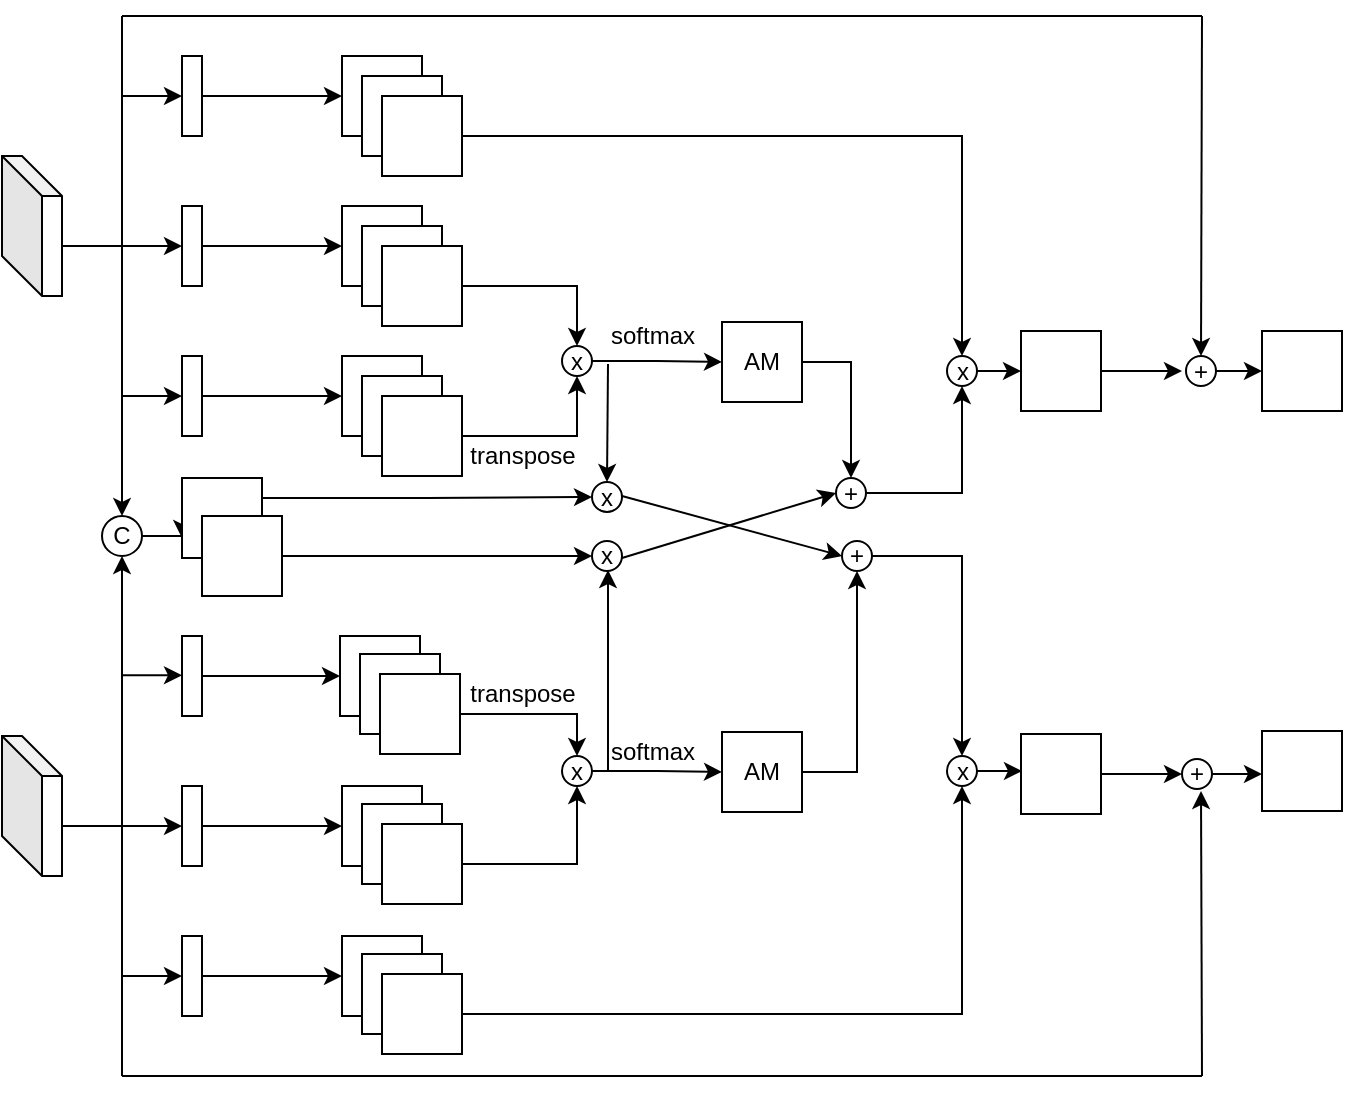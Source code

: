 <mxfile version="14.9.1" type="github">
  <diagram id="Hg29x2jKguc3GUBoEkOg" name="Page-1">
    <mxGraphModel dx="902" dy="600" grid="1" gridSize="10" guides="1" tooltips="1" connect="1" arrows="1" fold="1" page="1" pageScale="1" pageWidth="827" pageHeight="1169" math="0" shadow="0">
      <root>
        <mxCell id="0" />
        <mxCell id="1" parent="0" />
        <mxCell id="86h3Sp3e8O8lxsLSVH4I-10" style="edgeStyle=orthogonalEdgeStyle;rounded=0;orthogonalLoop=1;jettySize=auto;html=1;exitX=0;exitY=0;exitDx=30;exitDy=45;exitPerimeter=0;" edge="1" parent="1" source="86h3Sp3e8O8lxsLSVH4I-1">
          <mxGeometry relative="1" as="geometry">
            <mxPoint x="170" y="135" as="targetPoint" />
          </mxGeometry>
        </mxCell>
        <mxCell id="86h3Sp3e8O8lxsLSVH4I-1" value="" style="shape=cube;whiteSpace=wrap;html=1;boundedLbl=1;backgroundOutline=1;darkOpacity=0.05;darkOpacity2=0.1;" vertex="1" parent="1">
          <mxGeometry x="80" y="90" width="30" height="70" as="geometry" />
        </mxCell>
        <mxCell id="86h3Sp3e8O8lxsLSVH4I-9" style="edgeStyle=orthogonalEdgeStyle;rounded=0;orthogonalLoop=1;jettySize=auto;html=1;exitX=0;exitY=0;exitDx=30;exitDy=45;exitPerimeter=0;entryX=0;entryY=0.5;entryDx=0;entryDy=0;" edge="1" parent="1" source="86h3Sp3e8O8lxsLSVH4I-2">
          <mxGeometry relative="1" as="geometry">
            <mxPoint x="170" y="425.0" as="targetPoint" />
          </mxGeometry>
        </mxCell>
        <mxCell id="86h3Sp3e8O8lxsLSVH4I-2" value="" style="shape=cube;whiteSpace=wrap;html=1;boundedLbl=1;backgroundOutline=1;darkOpacity=0.05;darkOpacity2=0.1;" vertex="1" parent="1">
          <mxGeometry x="80" y="380" width="30" height="70" as="geometry" />
        </mxCell>
        <mxCell id="86h3Sp3e8O8lxsLSVH4I-12" value="" style="endArrow=classic;html=1;" edge="1" parent="1" target="86h3Sp3e8O8lxsLSVH4I-20">
          <mxGeometry width="50" height="50" relative="1" as="geometry">
            <mxPoint x="140" y="60" as="sourcePoint" />
            <mxPoint x="170" y="60" as="targetPoint" />
          </mxGeometry>
        </mxCell>
        <mxCell id="86h3Sp3e8O8lxsLSVH4I-13" value="" style="endArrow=classic;html=1;entryX=0;entryY=0.5;entryDx=0;entryDy=0;" edge="1" parent="1">
          <mxGeometry width="50" height="50" relative="1" as="geometry">
            <mxPoint x="140" y="500" as="sourcePoint" />
            <mxPoint x="170" y="500.0" as="targetPoint" />
          </mxGeometry>
        </mxCell>
        <mxCell id="86h3Sp3e8O8lxsLSVH4I-14" value="" style="endArrow=classic;html=1;entryX=0;entryY=0.5;entryDx=0;entryDy=0;" edge="1" parent="1">
          <mxGeometry width="50" height="50" relative="1" as="geometry">
            <mxPoint x="140" y="210" as="sourcePoint" />
            <mxPoint x="170" y="210.0" as="targetPoint" />
          </mxGeometry>
        </mxCell>
        <mxCell id="86h3Sp3e8O8lxsLSVH4I-15" value="" style="endArrow=classic;html=1;entryX=0;entryY=0.5;entryDx=0;entryDy=0;" edge="1" parent="1">
          <mxGeometry width="50" height="50" relative="1" as="geometry">
            <mxPoint x="140" y="349.66" as="sourcePoint" />
            <mxPoint x="170" y="349.66" as="targetPoint" />
          </mxGeometry>
        </mxCell>
        <mxCell id="86h3Sp3e8O8lxsLSVH4I-16" value="" style="endArrow=classic;html=1;" edge="1" parent="1">
          <mxGeometry width="50" height="50" relative="1" as="geometry">
            <mxPoint x="140" y="20" as="sourcePoint" />
            <mxPoint x="140" y="270" as="targetPoint" />
          </mxGeometry>
        </mxCell>
        <mxCell id="86h3Sp3e8O8lxsLSVH4I-17" value="" style="endArrow=classic;html=1;" edge="1" parent="1">
          <mxGeometry width="50" height="50" relative="1" as="geometry">
            <mxPoint x="140" y="550" as="sourcePoint" />
            <mxPoint x="140" y="290" as="targetPoint" />
          </mxGeometry>
        </mxCell>
        <mxCell id="86h3Sp3e8O8lxsLSVH4I-87" style="edgeStyle=orthogonalEdgeStyle;rounded=0;orthogonalLoop=1;jettySize=auto;html=1;exitX=1;exitY=0.5;exitDx=0;exitDy=0;entryX=0;entryY=0.75;entryDx=0;entryDy=0;" edge="1" parent="1" source="86h3Sp3e8O8lxsLSVH4I-18" target="86h3Sp3e8O8lxsLSVH4I-69">
          <mxGeometry relative="1" as="geometry" />
        </mxCell>
        <mxCell id="86h3Sp3e8O8lxsLSVH4I-18" value="C" style="ellipse;whiteSpace=wrap;html=1;aspect=fixed;" vertex="1" parent="1">
          <mxGeometry x="130" y="270" width="20" height="20" as="geometry" />
        </mxCell>
        <mxCell id="86h3Sp3e8O8lxsLSVH4I-67" style="edgeStyle=orthogonalEdgeStyle;rounded=0;orthogonalLoop=1;jettySize=auto;html=1;exitX=1;exitY=0.5;exitDx=0;exitDy=0;entryX=0;entryY=0.5;entryDx=0;entryDy=0;" edge="1" parent="1" source="86h3Sp3e8O8lxsLSVH4I-19" target="86h3Sp3e8O8lxsLSVH4I-63">
          <mxGeometry relative="1" as="geometry" />
        </mxCell>
        <mxCell id="86h3Sp3e8O8lxsLSVH4I-19" value="x" style="ellipse;whiteSpace=wrap;html=1;aspect=fixed;" vertex="1" parent="1">
          <mxGeometry x="360" y="185" width="15" height="15" as="geometry" />
        </mxCell>
        <mxCell id="86h3Sp3e8O8lxsLSVH4I-31" style="edgeStyle=orthogonalEdgeStyle;rounded=0;orthogonalLoop=1;jettySize=auto;html=1;exitX=1;exitY=0.5;exitDx=0;exitDy=0;entryX=0;entryY=0.5;entryDx=0;entryDy=0;" edge="1" parent="1" source="86h3Sp3e8O8lxsLSVH4I-20" target="86h3Sp3e8O8lxsLSVH4I-27">
          <mxGeometry relative="1" as="geometry" />
        </mxCell>
        <mxCell id="86h3Sp3e8O8lxsLSVH4I-20" value="" style="rounded=0;whiteSpace=wrap;html=1;" vertex="1" parent="1">
          <mxGeometry x="170" y="40" width="10" height="40" as="geometry" />
        </mxCell>
        <mxCell id="86h3Sp3e8O8lxsLSVH4I-39" style="edgeStyle=orthogonalEdgeStyle;rounded=0;orthogonalLoop=1;jettySize=auto;html=1;exitX=1;exitY=0.5;exitDx=0;exitDy=0;entryX=0;entryY=0.5;entryDx=0;entryDy=0;" edge="1" parent="1" source="86h3Sp3e8O8lxsLSVH4I-22" target="86h3Sp3e8O8lxsLSVH4I-32">
          <mxGeometry relative="1" as="geometry" />
        </mxCell>
        <mxCell id="86h3Sp3e8O8lxsLSVH4I-22" value="" style="rounded=0;whiteSpace=wrap;html=1;" vertex="1" parent="1">
          <mxGeometry x="170" y="115" width="10" height="40" as="geometry" />
        </mxCell>
        <mxCell id="86h3Sp3e8O8lxsLSVH4I-38" style="edgeStyle=orthogonalEdgeStyle;rounded=0;orthogonalLoop=1;jettySize=auto;html=1;exitX=1;exitY=0.5;exitDx=0;exitDy=0;entryX=0;entryY=0.5;entryDx=0;entryDy=0;" edge="1" parent="1" source="86h3Sp3e8O8lxsLSVH4I-23" target="86h3Sp3e8O8lxsLSVH4I-35">
          <mxGeometry relative="1" as="geometry" />
        </mxCell>
        <mxCell id="86h3Sp3e8O8lxsLSVH4I-23" value="" style="rounded=0;whiteSpace=wrap;html=1;" vertex="1" parent="1">
          <mxGeometry x="170" y="190" width="10" height="40" as="geometry" />
        </mxCell>
        <mxCell id="86h3Sp3e8O8lxsLSVH4I-53" style="edgeStyle=orthogonalEdgeStyle;rounded=0;orthogonalLoop=1;jettySize=auto;html=1;exitX=1;exitY=0.5;exitDx=0;exitDy=0;entryX=0;entryY=0.5;entryDx=0;entryDy=0;" edge="1" parent="1" source="86h3Sp3e8O8lxsLSVH4I-24" target="86h3Sp3e8O8lxsLSVH4I-43">
          <mxGeometry relative="1" as="geometry" />
        </mxCell>
        <mxCell id="86h3Sp3e8O8lxsLSVH4I-24" value="" style="rounded=0;whiteSpace=wrap;html=1;" vertex="1" parent="1">
          <mxGeometry x="170" y="330" width="10" height="40" as="geometry" />
        </mxCell>
        <mxCell id="86h3Sp3e8O8lxsLSVH4I-54" style="edgeStyle=orthogonalEdgeStyle;rounded=0;orthogonalLoop=1;jettySize=auto;html=1;exitX=1;exitY=0.5;exitDx=0;exitDy=0;entryX=0;entryY=0.5;entryDx=0;entryDy=0;" edge="1" parent="1" source="86h3Sp3e8O8lxsLSVH4I-25" target="86h3Sp3e8O8lxsLSVH4I-46">
          <mxGeometry relative="1" as="geometry" />
        </mxCell>
        <mxCell id="86h3Sp3e8O8lxsLSVH4I-25" value="" style="rounded=0;whiteSpace=wrap;html=1;" vertex="1" parent="1">
          <mxGeometry x="170" y="405" width="10" height="40" as="geometry" />
        </mxCell>
        <mxCell id="86h3Sp3e8O8lxsLSVH4I-55" style="edgeStyle=orthogonalEdgeStyle;rounded=0;orthogonalLoop=1;jettySize=auto;html=1;exitX=1;exitY=0.5;exitDx=0;exitDy=0;entryX=0;entryY=0.5;entryDx=0;entryDy=0;" edge="1" parent="1" source="86h3Sp3e8O8lxsLSVH4I-26" target="86h3Sp3e8O8lxsLSVH4I-49">
          <mxGeometry relative="1" as="geometry" />
        </mxCell>
        <mxCell id="86h3Sp3e8O8lxsLSVH4I-26" value="" style="rounded=0;whiteSpace=wrap;html=1;" vertex="1" parent="1">
          <mxGeometry x="170" y="480" width="10" height="40" as="geometry" />
        </mxCell>
        <mxCell id="86h3Sp3e8O8lxsLSVH4I-27" value="" style="whiteSpace=wrap;html=1;aspect=fixed;" vertex="1" parent="1">
          <mxGeometry x="250" y="40" width="40" height="40" as="geometry" />
        </mxCell>
        <mxCell id="86h3Sp3e8O8lxsLSVH4I-29" value="" style="whiteSpace=wrap;html=1;aspect=fixed;" vertex="1" parent="1">
          <mxGeometry x="260" y="50" width="40" height="40" as="geometry" />
        </mxCell>
        <mxCell id="86h3Sp3e8O8lxsLSVH4I-78" style="edgeStyle=orthogonalEdgeStyle;rounded=0;orthogonalLoop=1;jettySize=auto;html=1;exitX=1;exitY=0.5;exitDx=0;exitDy=0;entryX=0.5;entryY=0;entryDx=0;entryDy=0;" edge="1" parent="1" source="86h3Sp3e8O8lxsLSVH4I-30" target="86h3Sp3e8O8lxsLSVH4I-76">
          <mxGeometry relative="1" as="geometry">
            <mxPoint x="460" y="110" as="targetPoint" />
          </mxGeometry>
        </mxCell>
        <mxCell id="86h3Sp3e8O8lxsLSVH4I-30" value="" style="whiteSpace=wrap;html=1;aspect=fixed;" vertex="1" parent="1">
          <mxGeometry x="270" y="60" width="40" height="40" as="geometry" />
        </mxCell>
        <mxCell id="86h3Sp3e8O8lxsLSVH4I-32" value="" style="whiteSpace=wrap;html=1;aspect=fixed;" vertex="1" parent="1">
          <mxGeometry x="250" y="115" width="40" height="40" as="geometry" />
        </mxCell>
        <mxCell id="86h3Sp3e8O8lxsLSVH4I-33" value="" style="whiteSpace=wrap;html=1;aspect=fixed;" vertex="1" parent="1">
          <mxGeometry x="260" y="125" width="40" height="40" as="geometry" />
        </mxCell>
        <mxCell id="86h3Sp3e8O8lxsLSVH4I-41" style="edgeStyle=orthogonalEdgeStyle;rounded=0;orthogonalLoop=1;jettySize=auto;html=1;exitX=1;exitY=0.5;exitDx=0;exitDy=0;entryX=0.5;entryY=0;entryDx=0;entryDy=0;" edge="1" parent="1" source="86h3Sp3e8O8lxsLSVH4I-34" target="86h3Sp3e8O8lxsLSVH4I-19">
          <mxGeometry relative="1" as="geometry" />
        </mxCell>
        <mxCell id="86h3Sp3e8O8lxsLSVH4I-34" value="" style="whiteSpace=wrap;html=1;aspect=fixed;" vertex="1" parent="1">
          <mxGeometry x="270" y="135" width="40" height="40" as="geometry" />
        </mxCell>
        <mxCell id="86h3Sp3e8O8lxsLSVH4I-35" value="" style="whiteSpace=wrap;html=1;aspect=fixed;" vertex="1" parent="1">
          <mxGeometry x="250" y="190" width="40" height="40" as="geometry" />
        </mxCell>
        <mxCell id="86h3Sp3e8O8lxsLSVH4I-36" value="" style="whiteSpace=wrap;html=1;aspect=fixed;" vertex="1" parent="1">
          <mxGeometry x="260" y="200" width="40" height="40" as="geometry" />
        </mxCell>
        <mxCell id="86h3Sp3e8O8lxsLSVH4I-42" style="edgeStyle=orthogonalEdgeStyle;rounded=0;orthogonalLoop=1;jettySize=auto;html=1;exitX=1;exitY=0.5;exitDx=0;exitDy=0;entryX=0.5;entryY=1;entryDx=0;entryDy=0;" edge="1" parent="1" source="86h3Sp3e8O8lxsLSVH4I-37" target="86h3Sp3e8O8lxsLSVH4I-19">
          <mxGeometry relative="1" as="geometry" />
        </mxCell>
        <mxCell id="86h3Sp3e8O8lxsLSVH4I-37" value="" style="whiteSpace=wrap;html=1;aspect=fixed;" vertex="1" parent="1">
          <mxGeometry x="270" y="210" width="40" height="40" as="geometry" />
        </mxCell>
        <mxCell id="86h3Sp3e8O8lxsLSVH4I-43" value="" style="whiteSpace=wrap;html=1;aspect=fixed;" vertex="1" parent="1">
          <mxGeometry x="249" y="330" width="40" height="40" as="geometry" />
        </mxCell>
        <mxCell id="86h3Sp3e8O8lxsLSVH4I-44" value="" style="whiteSpace=wrap;html=1;aspect=fixed;" vertex="1" parent="1">
          <mxGeometry x="259" y="339" width="40" height="40" as="geometry" />
        </mxCell>
        <mxCell id="86h3Sp3e8O8lxsLSVH4I-57" style="edgeStyle=orthogonalEdgeStyle;rounded=0;orthogonalLoop=1;jettySize=auto;html=1;exitX=1;exitY=0.5;exitDx=0;exitDy=0;entryX=0.5;entryY=0;entryDx=0;entryDy=0;" edge="1" parent="1" source="86h3Sp3e8O8lxsLSVH4I-45" target="86h3Sp3e8O8lxsLSVH4I-56">
          <mxGeometry relative="1" as="geometry" />
        </mxCell>
        <mxCell id="86h3Sp3e8O8lxsLSVH4I-45" value="" style="whiteSpace=wrap;html=1;aspect=fixed;" vertex="1" parent="1">
          <mxGeometry x="269" y="349" width="40" height="40" as="geometry" />
        </mxCell>
        <mxCell id="86h3Sp3e8O8lxsLSVH4I-46" value="" style="whiteSpace=wrap;html=1;aspect=fixed;" vertex="1" parent="1">
          <mxGeometry x="250" y="405" width="40" height="40" as="geometry" />
        </mxCell>
        <mxCell id="86h3Sp3e8O8lxsLSVH4I-47" value="" style="whiteSpace=wrap;html=1;aspect=fixed;" vertex="1" parent="1">
          <mxGeometry x="260" y="414" width="40" height="40" as="geometry" />
        </mxCell>
        <mxCell id="86h3Sp3e8O8lxsLSVH4I-58" style="edgeStyle=orthogonalEdgeStyle;rounded=0;orthogonalLoop=1;jettySize=auto;html=1;exitX=1;exitY=0.5;exitDx=0;exitDy=0;entryX=0.5;entryY=1;entryDx=0;entryDy=0;" edge="1" parent="1" source="86h3Sp3e8O8lxsLSVH4I-48" target="86h3Sp3e8O8lxsLSVH4I-56">
          <mxGeometry relative="1" as="geometry" />
        </mxCell>
        <mxCell id="86h3Sp3e8O8lxsLSVH4I-48" value="" style="whiteSpace=wrap;html=1;aspect=fixed;" vertex="1" parent="1">
          <mxGeometry x="270" y="424" width="40" height="40" as="geometry" />
        </mxCell>
        <mxCell id="86h3Sp3e8O8lxsLSVH4I-49" value="" style="whiteSpace=wrap;html=1;aspect=fixed;" vertex="1" parent="1">
          <mxGeometry x="250" y="480" width="40" height="40" as="geometry" />
        </mxCell>
        <mxCell id="86h3Sp3e8O8lxsLSVH4I-50" value="" style="whiteSpace=wrap;html=1;aspect=fixed;" vertex="1" parent="1">
          <mxGeometry x="260" y="489" width="40" height="40" as="geometry" />
        </mxCell>
        <mxCell id="86h3Sp3e8O8lxsLSVH4I-103" style="edgeStyle=orthogonalEdgeStyle;rounded=0;orthogonalLoop=1;jettySize=auto;html=1;exitX=1;exitY=0.5;exitDx=0;exitDy=0;entryX=0.5;entryY=1;entryDx=0;entryDy=0;" edge="1" parent="1" source="86h3Sp3e8O8lxsLSVH4I-51" target="86h3Sp3e8O8lxsLSVH4I-102">
          <mxGeometry relative="1" as="geometry" />
        </mxCell>
        <mxCell id="86h3Sp3e8O8lxsLSVH4I-51" value="" style="whiteSpace=wrap;html=1;aspect=fixed;" vertex="1" parent="1">
          <mxGeometry x="270" y="499" width="40" height="40" as="geometry" />
        </mxCell>
        <mxCell id="86h3Sp3e8O8lxsLSVH4I-68" style="edgeStyle=orthogonalEdgeStyle;rounded=0;orthogonalLoop=1;jettySize=auto;html=1;exitX=1;exitY=0.5;exitDx=0;exitDy=0;entryX=0;entryY=0.5;entryDx=0;entryDy=0;" edge="1" parent="1" source="86h3Sp3e8O8lxsLSVH4I-56" target="86h3Sp3e8O8lxsLSVH4I-65">
          <mxGeometry relative="1" as="geometry" />
        </mxCell>
        <mxCell id="86h3Sp3e8O8lxsLSVH4I-56" value="x" style="ellipse;whiteSpace=wrap;html=1;aspect=fixed;" vertex="1" parent="1">
          <mxGeometry x="360" y="390" width="15" height="15" as="geometry" />
        </mxCell>
        <mxCell id="86h3Sp3e8O8lxsLSVH4I-59" value="transpose" style="text;html=1;resizable=0;autosize=1;align=center;verticalAlign=middle;points=[];fillColor=none;strokeColor=none;rounded=0;" vertex="1" parent="1">
          <mxGeometry x="305" y="230" width="70" height="20" as="geometry" />
        </mxCell>
        <mxCell id="86h3Sp3e8O8lxsLSVH4I-60" value="transpose" style="text;html=1;resizable=0;autosize=1;align=center;verticalAlign=middle;points=[];fillColor=none;strokeColor=none;rounded=0;" vertex="1" parent="1">
          <mxGeometry x="305" y="349" width="70" height="20" as="geometry" />
        </mxCell>
        <mxCell id="86h3Sp3e8O8lxsLSVH4I-62" value="softmax" style="text;html=1;resizable=0;autosize=1;align=center;verticalAlign=middle;points=[];fillColor=none;strokeColor=none;rounded=0;" vertex="1" parent="1">
          <mxGeometry x="375" y="170" width="60" height="20" as="geometry" />
        </mxCell>
        <mxCell id="86h3Sp3e8O8lxsLSVH4I-96" style="edgeStyle=orthogonalEdgeStyle;rounded=0;orthogonalLoop=1;jettySize=auto;html=1;exitX=1;exitY=0.5;exitDx=0;exitDy=0;entryX=0.5;entryY=0;entryDx=0;entryDy=0;" edge="1" parent="1" source="86h3Sp3e8O8lxsLSVH4I-63" target="86h3Sp3e8O8lxsLSVH4I-91">
          <mxGeometry relative="1" as="geometry" />
        </mxCell>
        <mxCell id="86h3Sp3e8O8lxsLSVH4I-63" value="AM" style="whiteSpace=wrap;html=1;aspect=fixed;" vertex="1" parent="1">
          <mxGeometry x="440" y="173" width="40" height="40" as="geometry" />
        </mxCell>
        <mxCell id="86h3Sp3e8O8lxsLSVH4I-98" style="edgeStyle=orthogonalEdgeStyle;rounded=0;orthogonalLoop=1;jettySize=auto;html=1;exitX=1;exitY=0.5;exitDx=0;exitDy=0;entryX=0.5;entryY=1;entryDx=0;entryDy=0;" edge="1" parent="1" source="86h3Sp3e8O8lxsLSVH4I-65" target="86h3Sp3e8O8lxsLSVH4I-97">
          <mxGeometry relative="1" as="geometry" />
        </mxCell>
        <mxCell id="86h3Sp3e8O8lxsLSVH4I-65" value="AM" style="whiteSpace=wrap;html=1;aspect=fixed;" vertex="1" parent="1">
          <mxGeometry x="440" y="378" width="40" height="40" as="geometry" />
        </mxCell>
        <mxCell id="86h3Sp3e8O8lxsLSVH4I-66" value="softmax" style="text;html=1;resizable=0;autosize=1;align=center;verticalAlign=middle;points=[];fillColor=none;strokeColor=none;rounded=0;" vertex="1" parent="1">
          <mxGeometry x="375" y="378" width="60" height="20" as="geometry" />
        </mxCell>
        <mxCell id="86h3Sp3e8O8lxsLSVH4I-88" style="edgeStyle=orthogonalEdgeStyle;rounded=0;orthogonalLoop=1;jettySize=auto;html=1;exitX=1;exitY=0.25;exitDx=0;exitDy=0;entryX=0;entryY=0.5;entryDx=0;entryDy=0;" edge="1" parent="1" source="86h3Sp3e8O8lxsLSVH4I-69" target="86h3Sp3e8O8lxsLSVH4I-84">
          <mxGeometry relative="1" as="geometry">
            <mxPoint x="370" y="260.833" as="targetPoint" />
          </mxGeometry>
        </mxCell>
        <mxCell id="86h3Sp3e8O8lxsLSVH4I-69" value="" style="whiteSpace=wrap;html=1;aspect=fixed;" vertex="1" parent="1">
          <mxGeometry x="170" y="251" width="40" height="40" as="geometry" />
        </mxCell>
        <mxCell id="86h3Sp3e8O8lxsLSVH4I-79" style="edgeStyle=orthogonalEdgeStyle;rounded=0;orthogonalLoop=1;jettySize=auto;html=1;exitX=1;exitY=0.5;exitDx=0;exitDy=0;" edge="1" parent="1" source="86h3Sp3e8O8lxsLSVH4I-71" target="86h3Sp3e8O8lxsLSVH4I-72">
          <mxGeometry relative="1" as="geometry" />
        </mxCell>
        <mxCell id="86h3Sp3e8O8lxsLSVH4I-71" value="" style="whiteSpace=wrap;html=1;aspect=fixed;" vertex="1" parent="1">
          <mxGeometry x="180" y="270" width="40" height="40" as="geometry" />
        </mxCell>
        <mxCell id="86h3Sp3e8O8lxsLSVH4I-72" value="x" style="ellipse;whiteSpace=wrap;html=1;aspect=fixed;" vertex="1" parent="1">
          <mxGeometry x="375" y="282.5" width="15" height="15" as="geometry" />
        </mxCell>
        <mxCell id="86h3Sp3e8O8lxsLSVH4I-122" style="edgeStyle=orthogonalEdgeStyle;rounded=0;orthogonalLoop=1;jettySize=auto;html=1;exitX=1;exitY=0.5;exitDx=0;exitDy=0;entryX=0;entryY=0.5;entryDx=0;entryDy=0;" edge="1" parent="1" source="86h3Sp3e8O8lxsLSVH4I-76" target="86h3Sp3e8O8lxsLSVH4I-121">
          <mxGeometry relative="1" as="geometry" />
        </mxCell>
        <mxCell id="86h3Sp3e8O8lxsLSVH4I-76" value="x" style="ellipse;whiteSpace=wrap;html=1;aspect=fixed;" vertex="1" parent="1">
          <mxGeometry x="552.5" y="190" width="15" height="15" as="geometry" />
        </mxCell>
        <mxCell id="86h3Sp3e8O8lxsLSVH4I-84" value="x" style="ellipse;whiteSpace=wrap;html=1;aspect=fixed;" vertex="1" parent="1">
          <mxGeometry x="375" y="253" width="15" height="15" as="geometry" />
        </mxCell>
        <mxCell id="86h3Sp3e8O8lxsLSVH4I-90" value="" style="endArrow=classic;html=1;" edge="1" parent="1">
          <mxGeometry width="50" height="50" relative="1" as="geometry">
            <mxPoint x="383" y="398" as="sourcePoint" />
            <mxPoint x="383" y="297" as="targetPoint" />
          </mxGeometry>
        </mxCell>
        <mxCell id="86h3Sp3e8O8lxsLSVH4I-101" style="edgeStyle=orthogonalEdgeStyle;rounded=0;orthogonalLoop=1;jettySize=auto;html=1;exitX=1;exitY=0.5;exitDx=0;exitDy=0;entryX=0.5;entryY=1;entryDx=0;entryDy=0;" edge="1" parent="1" source="86h3Sp3e8O8lxsLSVH4I-91" target="86h3Sp3e8O8lxsLSVH4I-76">
          <mxGeometry relative="1" as="geometry" />
        </mxCell>
        <mxCell id="86h3Sp3e8O8lxsLSVH4I-91" value="+" style="ellipse;whiteSpace=wrap;html=1;aspect=fixed;" vertex="1" parent="1">
          <mxGeometry x="497" y="251" width="15" height="15" as="geometry" />
        </mxCell>
        <mxCell id="86h3Sp3e8O8lxsLSVH4I-94" value="" style="endArrow=classic;html=1;entryX=0.5;entryY=0;entryDx=0;entryDy=0;" edge="1" parent="1" target="86h3Sp3e8O8lxsLSVH4I-84">
          <mxGeometry width="50" height="50" relative="1" as="geometry">
            <mxPoint x="383" y="194" as="sourcePoint" />
            <mxPoint x="360" y="240" as="targetPoint" />
          </mxGeometry>
        </mxCell>
        <mxCell id="86h3Sp3e8O8lxsLSVH4I-104" style="edgeStyle=orthogonalEdgeStyle;rounded=0;orthogonalLoop=1;jettySize=auto;html=1;exitX=1;exitY=0.5;exitDx=0;exitDy=0;entryX=0.5;entryY=0;entryDx=0;entryDy=0;" edge="1" parent="1" source="86h3Sp3e8O8lxsLSVH4I-97" target="86h3Sp3e8O8lxsLSVH4I-102">
          <mxGeometry relative="1" as="geometry" />
        </mxCell>
        <mxCell id="86h3Sp3e8O8lxsLSVH4I-97" value="+" style="ellipse;whiteSpace=wrap;html=1;aspect=fixed;" vertex="1" parent="1">
          <mxGeometry x="500" y="282.5" width="15" height="15" as="geometry" />
        </mxCell>
        <mxCell id="86h3Sp3e8O8lxsLSVH4I-99" value="" style="endArrow=classic;html=1;entryX=0;entryY=0.5;entryDx=0;entryDy=0;" edge="1" parent="1" target="86h3Sp3e8O8lxsLSVH4I-91">
          <mxGeometry width="50" height="50" relative="1" as="geometry">
            <mxPoint x="390" y="291" as="sourcePoint" />
            <mxPoint x="440" y="241" as="targetPoint" />
          </mxGeometry>
        </mxCell>
        <mxCell id="86h3Sp3e8O8lxsLSVH4I-100" value="" style="endArrow=classic;html=1;entryX=0;entryY=0.5;entryDx=0;entryDy=0;" edge="1" parent="1" target="86h3Sp3e8O8lxsLSVH4I-97">
          <mxGeometry width="50" height="50" relative="1" as="geometry">
            <mxPoint x="390" y="260" as="sourcePoint" />
            <mxPoint x="440" y="210" as="targetPoint" />
          </mxGeometry>
        </mxCell>
        <mxCell id="86h3Sp3e8O8lxsLSVH4I-118" style="edgeStyle=orthogonalEdgeStyle;rounded=0;orthogonalLoop=1;jettySize=auto;html=1;exitX=1;exitY=0.5;exitDx=0;exitDy=0;" edge="1" parent="1" source="86h3Sp3e8O8lxsLSVH4I-102">
          <mxGeometry relative="1" as="geometry">
            <mxPoint x="590" y="398" as="targetPoint" />
          </mxGeometry>
        </mxCell>
        <mxCell id="86h3Sp3e8O8lxsLSVH4I-102" value="x" style="ellipse;whiteSpace=wrap;html=1;aspect=fixed;" vertex="1" parent="1">
          <mxGeometry x="552.5" y="390" width="15" height="15" as="geometry" />
        </mxCell>
        <mxCell id="86h3Sp3e8O8lxsLSVH4I-107" value="" style="endArrow=none;html=1;" edge="1" parent="1">
          <mxGeometry width="50" height="50" relative="1" as="geometry">
            <mxPoint x="140" y="20" as="sourcePoint" />
            <mxPoint x="680" y="20" as="targetPoint" />
          </mxGeometry>
        </mxCell>
        <mxCell id="86h3Sp3e8O8lxsLSVH4I-125" style="edgeStyle=orthogonalEdgeStyle;rounded=0;orthogonalLoop=1;jettySize=auto;html=1;exitX=1;exitY=0.5;exitDx=0;exitDy=0;" edge="1" parent="1" source="86h3Sp3e8O8lxsLSVH4I-108">
          <mxGeometry relative="1" as="geometry">
            <mxPoint x="710" y="197.5" as="targetPoint" />
          </mxGeometry>
        </mxCell>
        <mxCell id="86h3Sp3e8O8lxsLSVH4I-108" value="+" style="ellipse;whiteSpace=wrap;html=1;aspect=fixed;" vertex="1" parent="1">
          <mxGeometry x="672" y="190" width="15" height="15" as="geometry" />
        </mxCell>
        <mxCell id="86h3Sp3e8O8lxsLSVH4I-109" value="" style="endArrow=classic;html=1;entryX=0.5;entryY=0;entryDx=0;entryDy=0;" edge="1" parent="1">
          <mxGeometry width="50" height="50" relative="1" as="geometry">
            <mxPoint x="680" y="20" as="sourcePoint" />
            <mxPoint x="679.5" y="190" as="targetPoint" />
          </mxGeometry>
        </mxCell>
        <mxCell id="86h3Sp3e8O8lxsLSVH4I-127" style="edgeStyle=orthogonalEdgeStyle;rounded=0;orthogonalLoop=1;jettySize=auto;html=1;exitX=1;exitY=0.5;exitDx=0;exitDy=0;" edge="1" parent="1" source="86h3Sp3e8O8lxsLSVH4I-111">
          <mxGeometry relative="1" as="geometry">
            <mxPoint x="710" y="399.167" as="targetPoint" />
          </mxGeometry>
        </mxCell>
        <mxCell id="86h3Sp3e8O8lxsLSVH4I-111" value="+" style="ellipse;whiteSpace=wrap;html=1;aspect=fixed;" vertex="1" parent="1">
          <mxGeometry x="670" y="391.5" width="15" height="15" as="geometry" />
        </mxCell>
        <mxCell id="86h3Sp3e8O8lxsLSVH4I-114" value="" style="endArrow=none;html=1;" edge="1" parent="1">
          <mxGeometry width="50" height="50" relative="1" as="geometry">
            <mxPoint x="140" y="550" as="sourcePoint" />
            <mxPoint x="680" y="550" as="targetPoint" />
          </mxGeometry>
        </mxCell>
        <mxCell id="86h3Sp3e8O8lxsLSVH4I-120" style="edgeStyle=orthogonalEdgeStyle;rounded=0;orthogonalLoop=1;jettySize=auto;html=1;exitX=1;exitY=0.5;exitDx=0;exitDy=0;entryX=0;entryY=0.5;entryDx=0;entryDy=0;" edge="1" parent="1" source="86h3Sp3e8O8lxsLSVH4I-116" target="86h3Sp3e8O8lxsLSVH4I-111">
          <mxGeometry relative="1" as="geometry" />
        </mxCell>
        <mxCell id="86h3Sp3e8O8lxsLSVH4I-116" value="" style="whiteSpace=wrap;html=1;aspect=fixed;" vertex="1" parent="1">
          <mxGeometry x="589.5" y="379" width="40" height="40" as="geometry" />
        </mxCell>
        <mxCell id="86h3Sp3e8O8lxsLSVH4I-119" value="" style="endArrow=classic;html=1;entryX=0.5;entryY=1;entryDx=0;entryDy=0;" edge="1" parent="1">
          <mxGeometry width="50" height="50" relative="1" as="geometry">
            <mxPoint x="680" y="550" as="sourcePoint" />
            <mxPoint x="679.5" y="407.5" as="targetPoint" />
          </mxGeometry>
        </mxCell>
        <mxCell id="86h3Sp3e8O8lxsLSVH4I-124" style="edgeStyle=orthogonalEdgeStyle;rounded=0;orthogonalLoop=1;jettySize=auto;html=1;exitX=1;exitY=0.5;exitDx=0;exitDy=0;" edge="1" parent="1" source="86h3Sp3e8O8lxsLSVH4I-121">
          <mxGeometry relative="1" as="geometry">
            <mxPoint x="670" y="197.5" as="targetPoint" />
          </mxGeometry>
        </mxCell>
        <mxCell id="86h3Sp3e8O8lxsLSVH4I-121" value="" style="whiteSpace=wrap;html=1;aspect=fixed;" vertex="1" parent="1">
          <mxGeometry x="589.5" y="177.5" width="40" height="40" as="geometry" />
        </mxCell>
        <mxCell id="86h3Sp3e8O8lxsLSVH4I-128" value="" style="whiteSpace=wrap;html=1;aspect=fixed;" vertex="1" parent="1">
          <mxGeometry x="710" y="177.5" width="40" height="40" as="geometry" />
        </mxCell>
        <mxCell id="86h3Sp3e8O8lxsLSVH4I-129" value="" style="whiteSpace=wrap;html=1;aspect=fixed;" vertex="1" parent="1">
          <mxGeometry x="710" y="377.5" width="40" height="40" as="geometry" />
        </mxCell>
      </root>
    </mxGraphModel>
  </diagram>
</mxfile>
